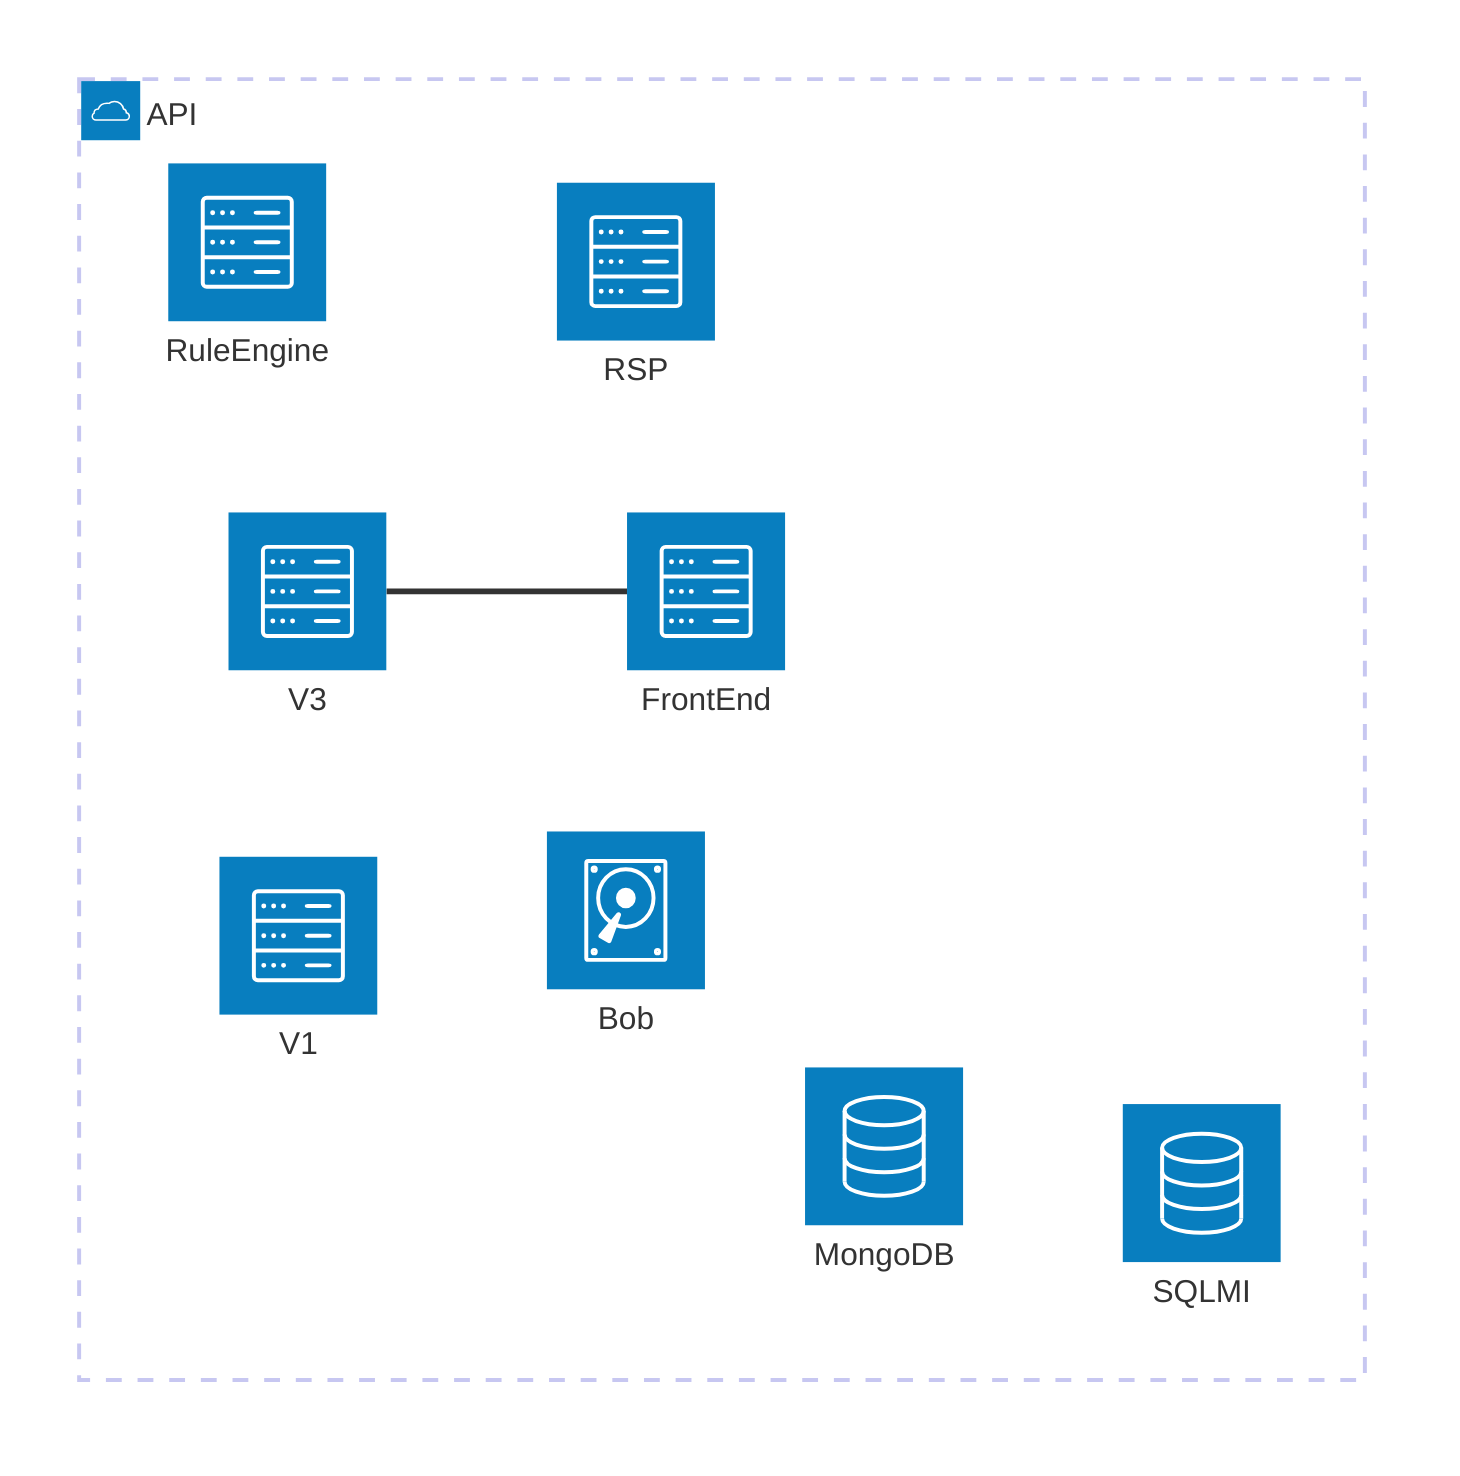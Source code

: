 architecture-beta
    group sys(cloud)[API]

    service dbSQL(database)[SQLMI] in sys
    service dbNoSQL(database)[MongoDB] in sys
    service disk1(disk)[Bob] in sys
    service serverv1(server)[V1] in sys
    service apiv3(server)[V3] in sys
    service serverrsp(server)[RSP] in sys
    service ui(server)[FrontEnd] in sys
    service serverruleengine(server)[RuleEngine] in sys

    ui:L -- R:apiv3